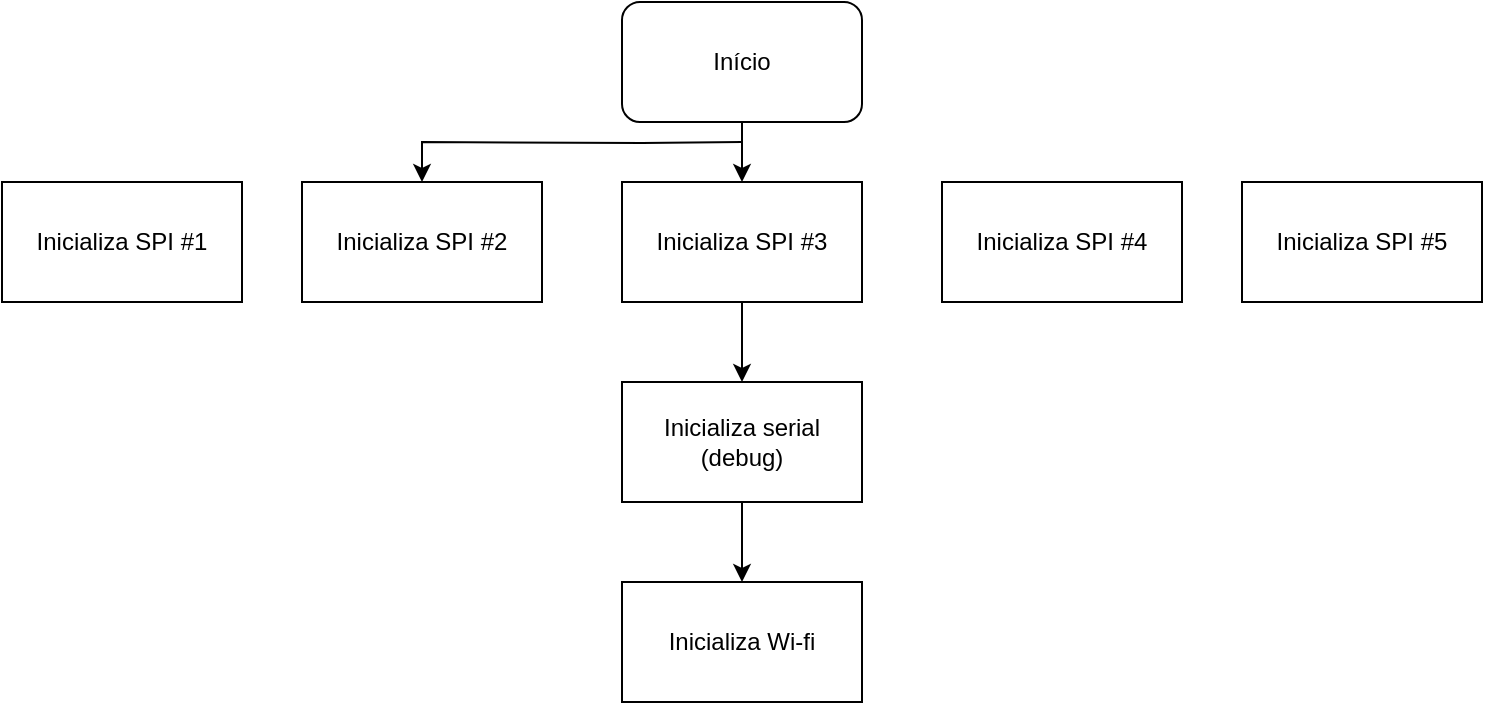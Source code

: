 <mxfile version="26.0.2">
  <diagram name="Página-1" id="isfom30bamYsf9DReJ9T">
    <mxGraphModel dx="1042" dy="1734" grid="1" gridSize="10" guides="1" tooltips="1" connect="1" arrows="1" fold="1" page="1" pageScale="1" pageWidth="827" pageHeight="1169" math="0" shadow="0">
      <root>
        <mxCell id="0" />
        <mxCell id="1" parent="0" />
        <mxCell id="I7KGWg0xgB24yZa9CqtF-6" style="edgeStyle=orthogonalEdgeStyle;rounded=0;orthogonalLoop=1;jettySize=auto;html=1;exitX=0.5;exitY=1;exitDx=0;exitDy=0;entryX=0.5;entryY=0;entryDx=0;entryDy=0;" edge="1" parent="1" source="I7KGWg0xgB24yZa9CqtF-2" target="I7KGWg0xgB24yZa9CqtF-3">
          <mxGeometry relative="1" as="geometry" />
        </mxCell>
        <mxCell id="I7KGWg0xgB24yZa9CqtF-2" value="Início" style="rounded=1;whiteSpace=wrap;html=1;" vertex="1" parent="1">
          <mxGeometry x="340" y="-1140" width="120" height="60" as="geometry" />
        </mxCell>
        <mxCell id="I7KGWg0xgB24yZa9CqtF-9" style="edgeStyle=orthogonalEdgeStyle;rounded=0;orthogonalLoop=1;jettySize=auto;html=1;exitX=0.5;exitY=1;exitDx=0;exitDy=0;entryX=0.5;entryY=0;entryDx=0;entryDy=0;" edge="1" parent="1" source="I7KGWg0xgB24yZa9CqtF-3" target="I7KGWg0xgB24yZa9CqtF-7">
          <mxGeometry relative="1" as="geometry" />
        </mxCell>
        <mxCell id="I7KGWg0xgB24yZa9CqtF-3" value="Inicializa SPI #3" style="rounded=0;whiteSpace=wrap;html=1;" vertex="1" parent="1">
          <mxGeometry x="340" y="-1050" width="120" height="60" as="geometry" />
        </mxCell>
        <mxCell id="I7KGWg0xgB24yZa9CqtF-4" value="Inicializa Wi-fi" style="whiteSpace=wrap;html=1;rounded=0;" vertex="1" parent="1">
          <mxGeometry x="340" y="-850" width="120" height="60" as="geometry" />
        </mxCell>
        <mxCell id="I7KGWg0xgB24yZa9CqtF-10" style="edgeStyle=orthogonalEdgeStyle;rounded=0;orthogonalLoop=1;jettySize=auto;html=1;exitX=0.5;exitY=1;exitDx=0;exitDy=0;entryX=0.5;entryY=0;entryDx=0;entryDy=0;" edge="1" parent="1" source="I7KGWg0xgB24yZa9CqtF-7" target="I7KGWg0xgB24yZa9CqtF-4">
          <mxGeometry relative="1" as="geometry" />
        </mxCell>
        <mxCell id="I7KGWg0xgB24yZa9CqtF-7" value="Inicializa serial (debug)" style="whiteSpace=wrap;html=1;rounded=0;" vertex="1" parent="1">
          <mxGeometry x="340" y="-950" width="120" height="60" as="geometry" />
        </mxCell>
        <mxCell id="I7KGWg0xgB24yZa9CqtF-11" value="Inicializa SPI #4" style="rounded=0;whiteSpace=wrap;html=1;" vertex="1" parent="1">
          <mxGeometry x="500" y="-1050" width="120" height="60" as="geometry" />
        </mxCell>
        <mxCell id="I7KGWg0xgB24yZa9CqtF-13" value="Inicializa SPI #1" style="rounded=0;whiteSpace=wrap;html=1;" vertex="1" parent="1">
          <mxGeometry x="30" y="-1050" width="120" height="60" as="geometry" />
        </mxCell>
        <mxCell id="I7KGWg0xgB24yZa9CqtF-14" value="Inicializa SPI #5" style="rounded=0;whiteSpace=wrap;html=1;" vertex="1" parent="1">
          <mxGeometry x="650" y="-1050" width="120" height="60" as="geometry" />
        </mxCell>
        <mxCell id="I7KGWg0xgB24yZa9CqtF-19" value="" style="edgeStyle=orthogonalEdgeStyle;rounded=0;orthogonalLoop=1;jettySize=auto;html=1;entryX=0.5;entryY=0;entryDx=0;entryDy=0;" edge="1" parent="1" target="I7KGWg0xgB24yZa9CqtF-12">
          <mxGeometry relative="1" as="geometry">
            <mxPoint x="400" y="-1070" as="sourcePoint" />
            <mxPoint x="90" y="-1050" as="targetPoint" />
          </mxGeometry>
        </mxCell>
        <mxCell id="I7KGWg0xgB24yZa9CqtF-12" value="Inicializa SPI #2" style="rounded=0;whiteSpace=wrap;html=1;" vertex="1" parent="1">
          <mxGeometry x="180" y="-1050" width="120" height="60" as="geometry" />
        </mxCell>
      </root>
    </mxGraphModel>
  </diagram>
</mxfile>
